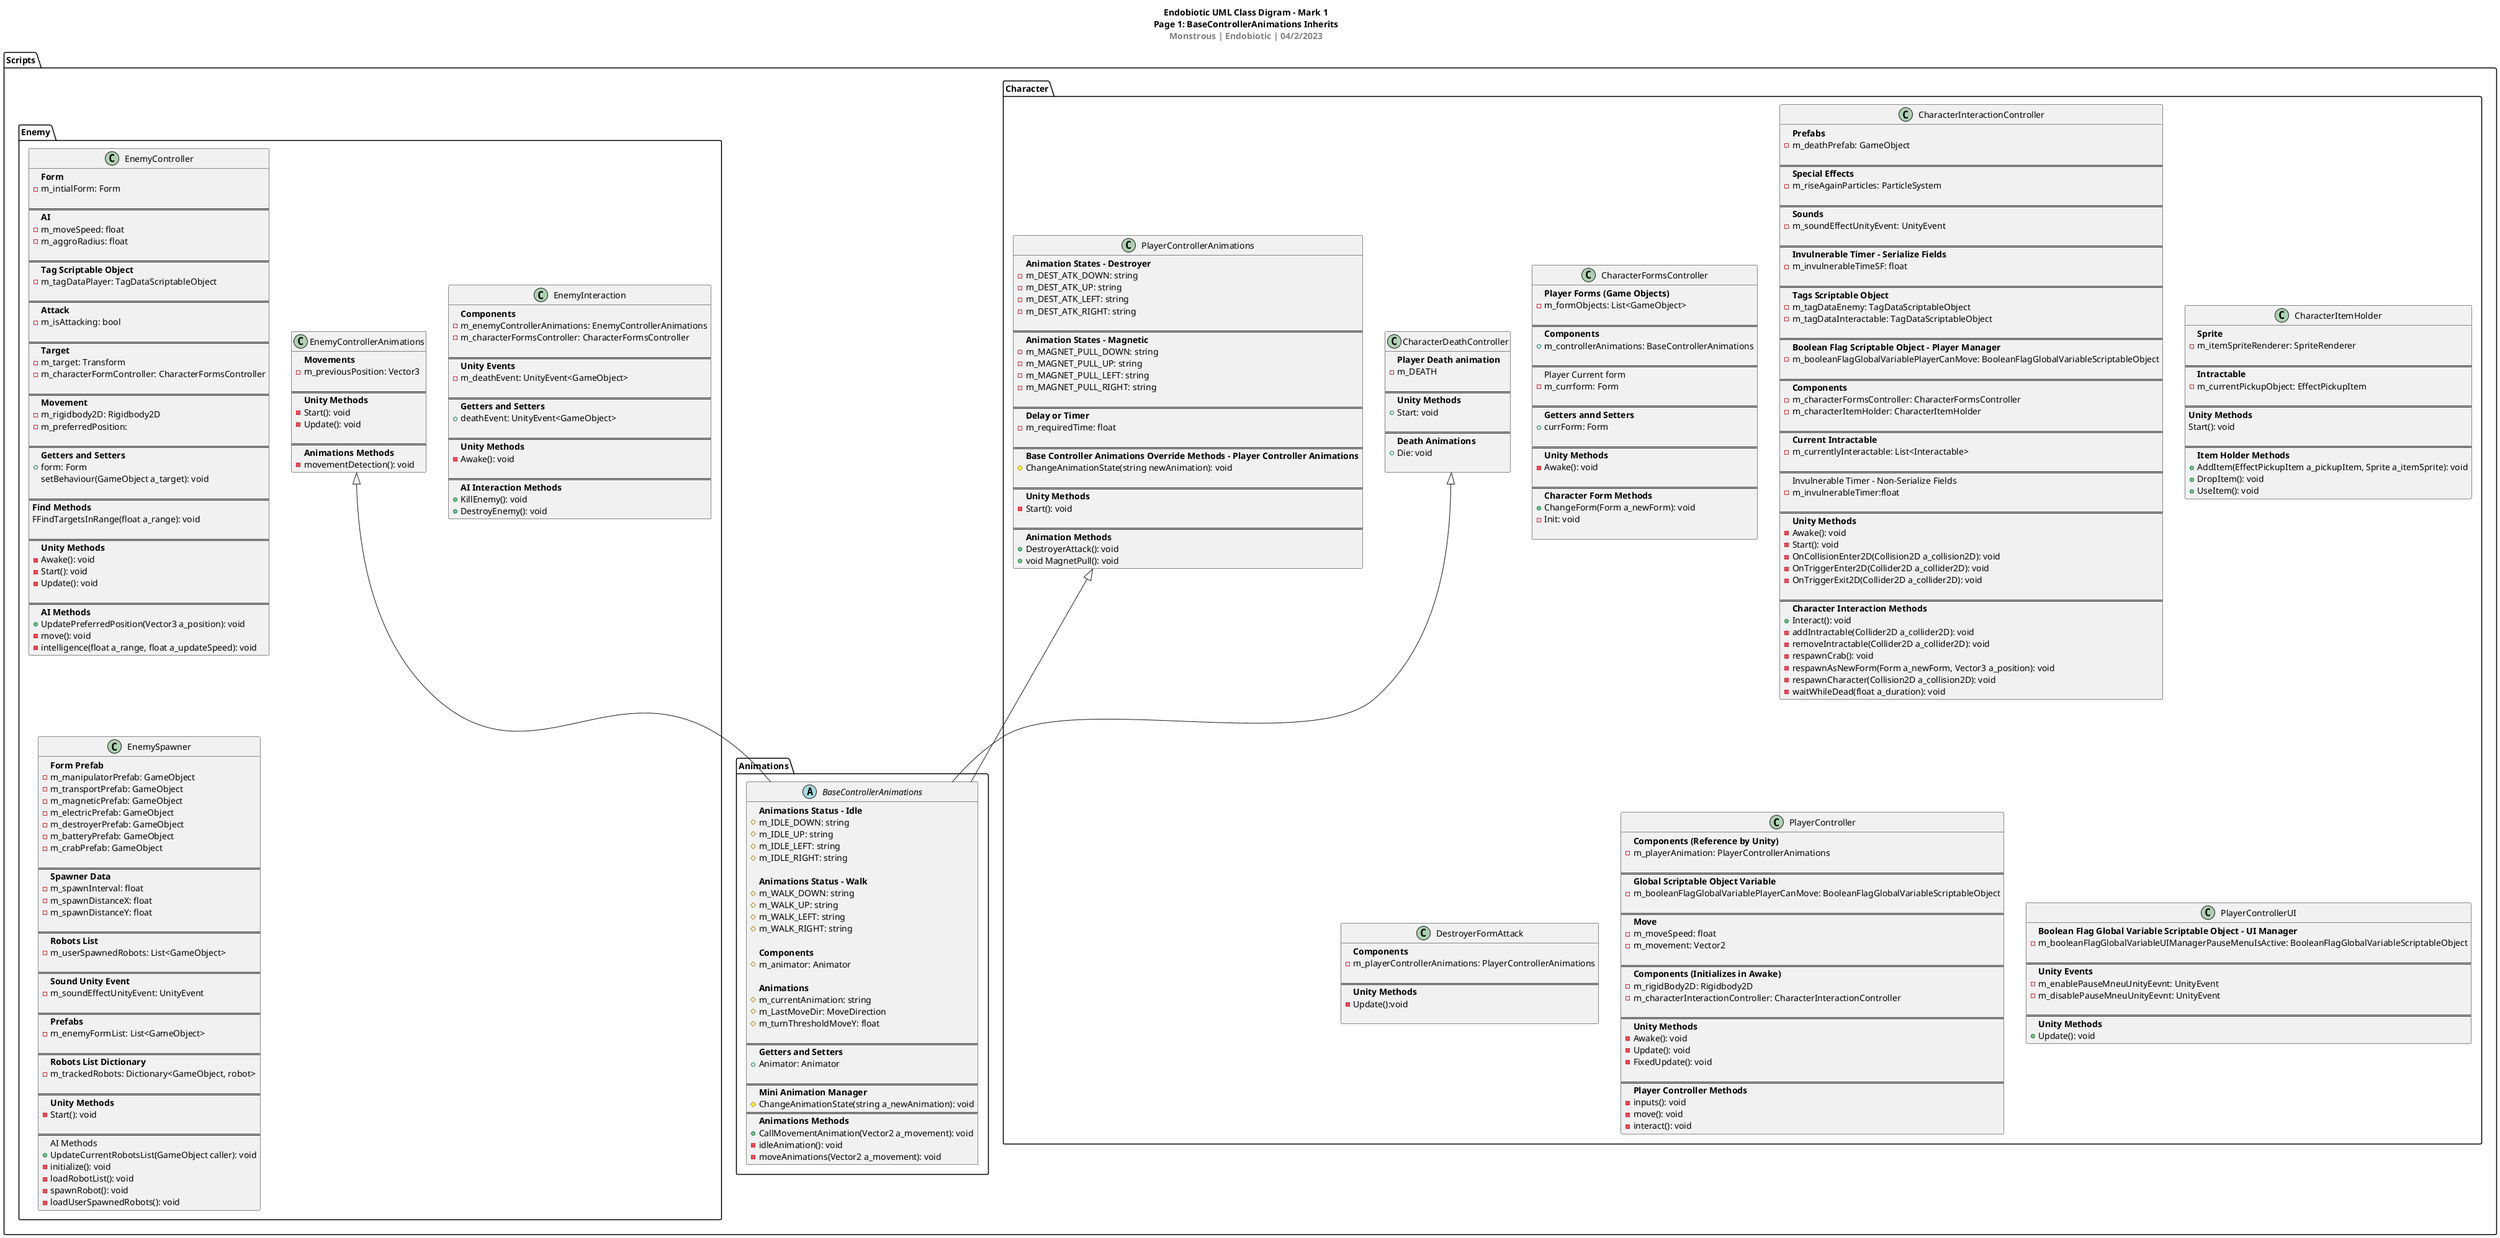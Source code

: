 @startuml Class Diagram Mark 1 - Page 1
title Endobiotic UML Class Digram - Mark 1\nPage 1: BaseControllerAnimations Inherits\n<color:Gray>Monstrous | Endobiotic | 04/2/2023</color>

package Scripts <<Folder>> 
{
    package Animations <<Folder>> 
    {
        abstract Class BaseControllerAnimations 
        {
            <b>Animations Status - Idle
            #m_IDLE_DOWN: string
            #m_IDLE_UP: string
            #m_IDLE_LEFT: string
            #m_IDLE_RIGHT: string
            
            <b>Animations Status - Walk
            #m_WALK_DOWN: string
            #m_WALK_UP: string
            #m_WALK_LEFT: string
            #m_WALK_RIGHT: string
            
            <b>Components
            #m_animator: Animator
           
            <b>Animations
            #m_currentAnimation: string
            #m_LastMoveDir: MoveDirection
            #m_turnThresholdMoveY: float

            ===
            <b>Getters and Setters
            +Animator: Animator 

            ===
            <b>Mini Animation Manager
            #ChangeAnimationState(string a_newAnimation): void
            ===
            <b>Animations Methods
            +CallMovementAnimation(Vector2 a_movement): void
            -idleAnimation(): void
            -moveAnimations(Vector2 a_movement): void
        }
    } 

    package Character <<Folder>> 
    {
        CharacterDeathController <|-- BaseControllerAnimations
        PlayerControllerAnimations <|-- BaseControllerAnimations

        class CharacterDeathController 
        {
            <b>Player Death animation
            -m_DEATH

            ====
            <b>Unity Methods
            +Start: void
            
            ====
            <b>Death Animations
            +Die: void

        }

        class CharacterFormsController 
        {
            <b>Player Forms (Game Objects)
            -m_formObjects: List<GameObject>

            ===
            <b>Components
            +m_controllerAnimations: BaseControllerAnimations

            ===
            Player Current form
            -m_currform: Form

            ===
            <b>Getters annd Setters
            +currForm: Form

            ===
            <b>Unity Methods
            -Awake(): void

            ===
            <b>Character Form Methods
            +ChangeForm(Form a_newForm): void
            -Init: void

        }

        class CharacterInteractionController 
        {
            <b>Prefabs
            -m_deathPrefab: GameObject

            ===
            <b>Special Effects
            -m_riseAgainParticles: ParticleSystem

            ===
            <b>Sounds
            -m_soundEffectUnityEvent: UnityEvent

            ====
            <b>Invulnerable Timer - Serialize Fields
            -m_invulnerableTimeSF: float

            ===
            <b>Tags Scriptable Object
            -m_tagDataEnemy: TagDataScriptableObject
            -m_tagDataInteractable: TagDataScriptableObject

            ===
            <b>Boolean Flag Scriptable Object - Player Manager
            -m_booleanFlagGlobalVariablePlayerCanMove: BooleanFlagGlobalVariableScriptableObject

            ===
            <b>Components
            -m_characterFormsController: CharacterFormsController
            -m_characterItemHolder: CharacterItemHolder

            ===
            <b>Current Intractable
            -m_currentlyInteractable: List<Interactable> 

            ===
            Invulnerable Timer - Non-Serialize Fields
            -m_invulnerableTimer:float

            ===
            <b>Unity Methods
            -Awake(): void
            -Start(): void
            -OnCollisionEnter2D(Collision2D a_collision2D): void
            -OnTriggerEnter2D(Collider2D a_collider2D): void
            -OnTriggerExit2D(Collider2D a_collider2D): void

            ===
            <b>Character Interaction Methods
            +Interact(): void
            -addIntractable(Collider2D a_collider2D): void
            -removeIntractable(Collider2D a_collider2D): void
            -respawnCrab(): void
            -respawnAsNewForm(Form a_newForm, Vector3 a_position): void
            -respawnCharacter(Collision2D a_collision2D): void
            -waitWhileDead(float a_duration): void
        }

        class CharacterItemHolder
        {
            <b>Sprite
            -m_itemSpriteRenderer: SpriteRenderer

            ===
            <b>Intractable
            -m_currentPickupObject: EffectPickupItem

            ===
            <b>Unity Methods
            Start(): void

            ===
            <b>Item Holder Methods
            +AddItem(EffectPickupItem a_pickupItem, Sprite a_itemSprite): void
            +DropItem(): void
            +UseItem(): void
        }

        class DestroyerFormAttack 
        {
            <b>Components
            -m_playerControllerAnimations: PlayerControllerAnimations

            ===
            <b>Unity Methods
            -Update():void

        }

        class PlayerController 
        {
            <b>Components (Reference by Unity)
            -m_playerAnimation: PlayerControllerAnimations

            ===
            <b>Global Scriptable Object Variable
            -m_booleanFlagGlobalVariablePlayerCanMove: BooleanFlagGlobalVariableScriptableObject

            ===
            <b>Move
            -m_moveSpeed: float
            -m_movement: Vector2

            ===
            <b>Components (Initializes in Awake)
            -m_rigidBody2D: Rigidbody2D
            -m_characterInteractionController: CharacterInteractionController

            ===
            <b>Unity Methods
            -Awake(): void
            -Update(): void
            -FixedUpdate(): void

            ===
            <b>Player Controller Methods
            -inputs(): void
            -move(): void
            -interact(): void
        }

        class PlayerControllerAnimations
        {
            <b>Animation States - Destroyer
            -m_DEST_ATK_DOWN: string
            -m_DEST_ATK_UP: string
            -m_DEST_ATK_LEFT: string
            -m_DEST_ATK_RIGHT: string

            ===
            <b>Animation States - Magnetic
            -m_MAGNET_PULL_DOWN: string
            -m_MAGNET_PULL_UP: string
            -m_MAGNET_PULL_LEFT: string
            -m_MAGNET_PULL_RIGHT: string

            ===
            <b>Delay or Timer
            -m_requiredTime: float

            ===
            <b>Base Controller Animations Override Methods - Player Controller Animations
            #ChangeAnimationState(string newAnimation): void

            ===
            <b>Unity Methods
            -Start(): void

            ===
            <b>Animation Methods
            +DestroyerAttack(): void
            +void MagnetPull(): void
        }

        class PlayerControllerUI 
        {
            <b>Boolean Flag Global Variable Scriptable Object - UI Manager
            -m_booleanFlagGlobalVariableUIManagerPauseMenuIsActive: BooleanFlagGlobalVariableScriptableObject
            
            ===
            <b>Unity Events
            -m_enablePauseMneuUnityEevnt: UnityEvent
            -m_disablePauseMneuUnityEevnt: UnityEvent

            ===
            <b>Unity Methods
            +Update(): void
        }

    }

    package Enemy <<Folder>> 
    {
         EnemyControllerAnimations <|-- BaseControllerAnimations

        class EnemyController 
        {
            <b>Form
            -m_intialForm: Form

            ===
            <b>AI
            -m_moveSpeed: float
            -m_aggroRadius: float

            ===
            <b>Tag Scriptable Object
            -m_tagDataPlayer: TagDataScriptableObject

            ===
            <b>Attack
            -m_isAttacking: bool 

            ===
            <b>Target
            -m_target: Transform
            -m_characterFormController: CharacterFormsController

            ===
            <b>Movement
            -m_rigidbody2D: Rigidbody2D
            -m_preferredPosition:

            ===
            <b>Getters and Setters
            +form: Form
            setBehaviour(GameObject a_target): void

            ===
            <b>Find Methods
            FFindTargetsInRange(float a_range): void

            ===
            <b>Unity Methods
            -Awake(): void
            -Start(): void
            -Update(): void

            ===
            <b>AI Methods
            +UpdatePreferredPosition(Vector3 a_position): void
            -move(): void
            -intelligence(float a_range, float a_updateSpeed): void
        }

        class EnemyControllerAnimations 
        {
            <b>Movements
            -m_previousPosition: Vector3

            ===
            <b>Unity Methods
            -Start(): void
            -Update(): void

            ===
            <b>Animations Methods
            -movementDetection(): void
        }

        class EnemyInteraction 
        {
            <b>Components
            -m_enemyControllerAnimations: EnemyControllerAnimations
            -m_characterFormsController: CharacterFormsController

            ===
            <b>Unity Events
            -m_deathEvent: UnityEvent<GameObject>

            ===
            <b>Getters and Setters
            +deathEvent: UnityEvent<GameObject>

            ===
            <b>Unity Methods
            -Awake(): void

            ===
            <b>AI Interaction Methods
            +KillEnemy(): void
            +DestroyEnemy(): void
        }

       class EnemySpawner 
       {
            <b>Form Prefab
            -m_manipulatorPrefab: GameObject
            -m_transportPrefab: GameObject
            -m_magneticPrefab: GameObject
            -m_electricPrefab: GameObject
            -m_destroyerPrefab: GameObject
            -m_batteryPrefab: GameObject
            -m_crabPrefab: GameObject

            ===
            <b>Spawner Data
            -m_spawnInterval: float
            -m_spawnDistanceX: float
            -m_spawnDistanceY: float

            ===
            <b>Robots List
            -m_userSpawnedRobots: List<GameObject>

            ===
            <b>Sound Unity Event
            -m_soundEffectUnityEvent: UnityEvent

            ===
            <b>Prefabs
            -m_enemyFormList: List<GameObject>

            ===
            <b>Robots List Dictionary
            -m_trackedRobots: Dictionary<GameObject, robot>

            ===
            <b>Unity Methods
            -Start(): void

            ===
            AI Methods
            +UpdateCurrentRobotsList(GameObject caller): void
            -initialize(): void
            -loadRobotList(): void
            -spawnRobot(): void
            -loadUserSpawnedRobots(): void
       }
    }
}
@enduml